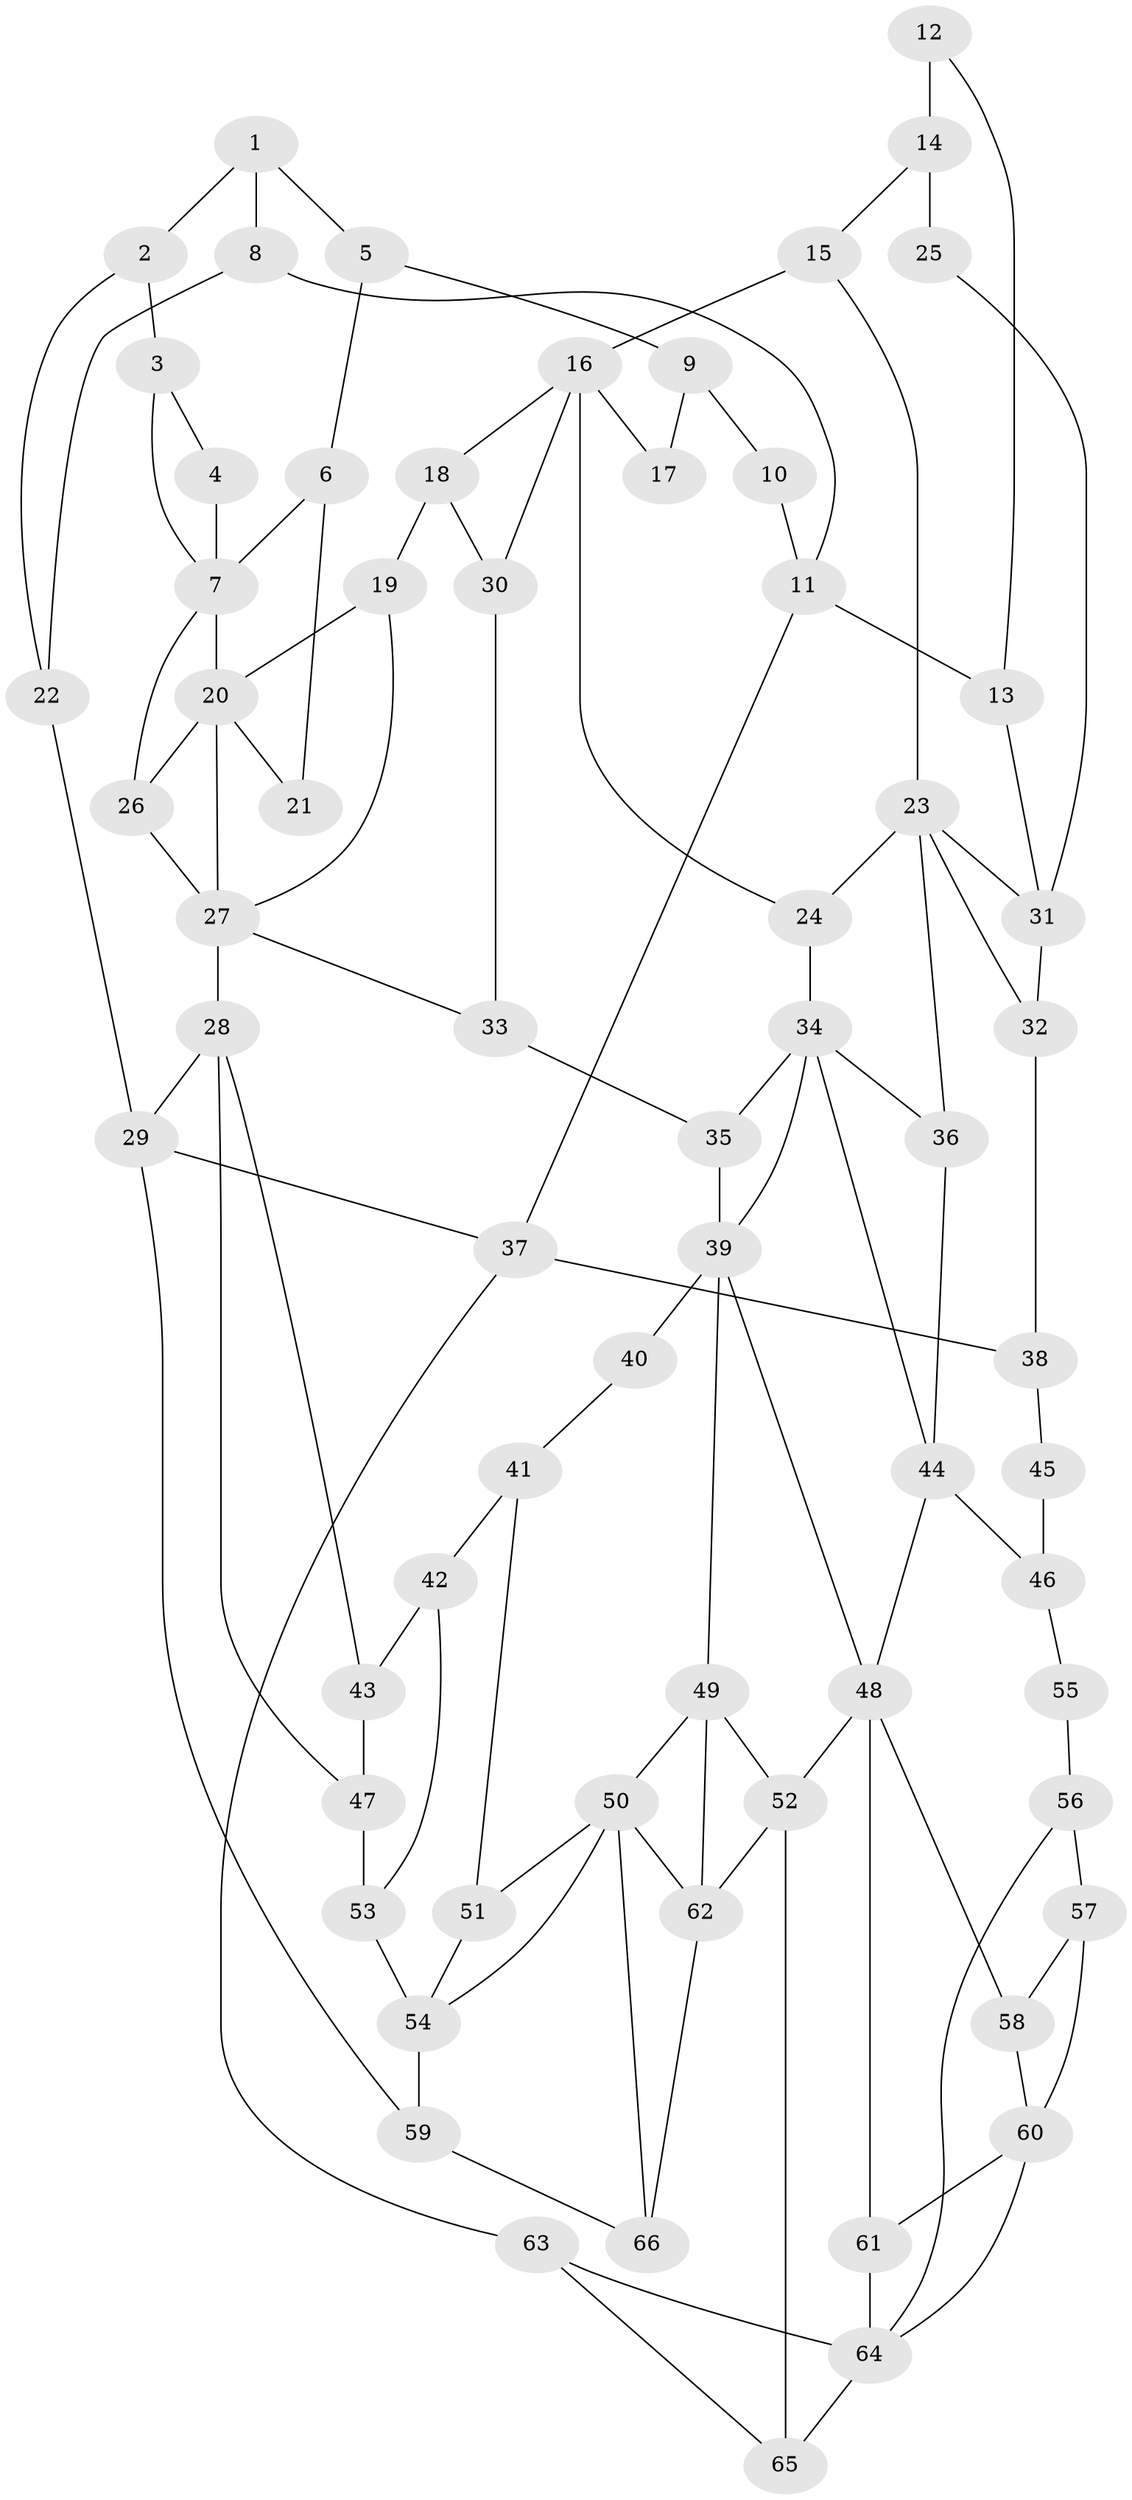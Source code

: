 // original degree distribution, {3: 0.022900763358778626, 5: 0.5572519083969466, 6: 0.20610687022900764, 4: 0.21374045801526717}
// Generated by graph-tools (version 1.1) at 2025/38/03/09/25 02:38:47]
// undirected, 66 vertices, 110 edges
graph export_dot {
graph [start="1"]
  node [color=gray90,style=filled];
  1;
  2;
  3;
  4;
  5;
  6;
  7;
  8;
  9;
  10;
  11;
  12;
  13;
  14;
  15;
  16;
  17;
  18;
  19;
  20;
  21;
  22;
  23;
  24;
  25;
  26;
  27;
  28;
  29;
  30;
  31;
  32;
  33;
  34;
  35;
  36;
  37;
  38;
  39;
  40;
  41;
  42;
  43;
  44;
  45;
  46;
  47;
  48;
  49;
  50;
  51;
  52;
  53;
  54;
  55;
  56;
  57;
  58;
  59;
  60;
  61;
  62;
  63;
  64;
  65;
  66;
  1 -- 2 [weight=1.0];
  1 -- 5 [weight=1.0];
  1 -- 8 [weight=2.0];
  2 -- 3 [weight=1.0];
  2 -- 22 [weight=1.0];
  3 -- 4 [weight=1.0];
  3 -- 7 [weight=1.0];
  4 -- 7 [weight=1.0];
  5 -- 6 [weight=1.0];
  5 -- 9 [weight=1.0];
  6 -- 7 [weight=1.0];
  6 -- 21 [weight=1.0];
  7 -- 20 [weight=1.0];
  7 -- 26 [weight=1.0];
  8 -- 11 [weight=1.0];
  8 -- 22 [weight=1.0];
  9 -- 10 [weight=1.0];
  9 -- 17 [weight=1.0];
  10 -- 11 [weight=1.0];
  11 -- 13 [weight=1.0];
  11 -- 37 [weight=1.0];
  12 -- 13 [weight=1.0];
  12 -- 14 [weight=2.0];
  13 -- 31 [weight=1.0];
  14 -- 15 [weight=2.0];
  14 -- 25 [weight=2.0];
  15 -- 16 [weight=1.0];
  15 -- 23 [weight=1.0];
  16 -- 17 [weight=2.0];
  16 -- 18 [weight=1.0];
  16 -- 24 [weight=1.0];
  16 -- 30 [weight=1.0];
  18 -- 19 [weight=1.0];
  18 -- 30 [weight=1.0];
  19 -- 20 [weight=1.0];
  19 -- 27 [weight=1.0];
  20 -- 21 [weight=2.0];
  20 -- 26 [weight=1.0];
  20 -- 27 [weight=1.0];
  22 -- 29 [weight=2.0];
  23 -- 24 [weight=1.0];
  23 -- 31 [weight=1.0];
  23 -- 32 [weight=1.0];
  23 -- 36 [weight=1.0];
  24 -- 34 [weight=2.0];
  25 -- 31 [weight=1.0];
  26 -- 27 [weight=1.0];
  27 -- 28 [weight=2.0];
  27 -- 33 [weight=1.0];
  28 -- 29 [weight=2.0];
  28 -- 43 [weight=1.0];
  28 -- 47 [weight=1.0];
  29 -- 37 [weight=1.0];
  29 -- 59 [weight=1.0];
  30 -- 33 [weight=1.0];
  31 -- 32 [weight=1.0];
  32 -- 38 [weight=1.0];
  33 -- 35 [weight=1.0];
  34 -- 35 [weight=1.0];
  34 -- 36 [weight=1.0];
  34 -- 39 [weight=1.0];
  34 -- 44 [weight=1.0];
  35 -- 39 [weight=1.0];
  36 -- 44 [weight=1.0];
  37 -- 38 [weight=1.0];
  37 -- 63 [weight=1.0];
  38 -- 45 [weight=1.0];
  39 -- 40 [weight=2.0];
  39 -- 48 [weight=1.0];
  39 -- 49 [weight=1.0];
  40 -- 41 [weight=1.0];
  41 -- 42 [weight=1.0];
  41 -- 51 [weight=1.0];
  42 -- 43 [weight=1.0];
  42 -- 53 [weight=1.0];
  43 -- 47 [weight=1.0];
  44 -- 46 [weight=2.0];
  44 -- 48 [weight=1.0];
  45 -- 46 [weight=2.0];
  46 -- 55 [weight=2.0];
  47 -- 53 [weight=1.0];
  48 -- 52 [weight=1.0];
  48 -- 58 [weight=1.0];
  48 -- 61 [weight=1.0];
  49 -- 50 [weight=1.0];
  49 -- 52 [weight=1.0];
  49 -- 62 [weight=1.0];
  50 -- 51 [weight=1.0];
  50 -- 54 [weight=1.0];
  50 -- 62 [weight=2.0];
  50 -- 66 [weight=1.0];
  51 -- 54 [weight=1.0];
  52 -- 62 [weight=2.0];
  52 -- 65 [weight=1.0];
  53 -- 54 [weight=2.0];
  54 -- 59 [weight=1.0];
  55 -- 56 [weight=2.0];
  56 -- 57 [weight=2.0];
  56 -- 64 [weight=1.0];
  57 -- 58 [weight=1.0];
  57 -- 60 [weight=3.0];
  58 -- 60 [weight=1.0];
  59 -- 66 [weight=1.0];
  60 -- 61 [weight=1.0];
  60 -- 64 [weight=1.0];
  61 -- 64 [weight=1.0];
  62 -- 66 [weight=1.0];
  63 -- 64 [weight=1.0];
  63 -- 65 [weight=1.0];
  64 -- 65 [weight=1.0];
}
